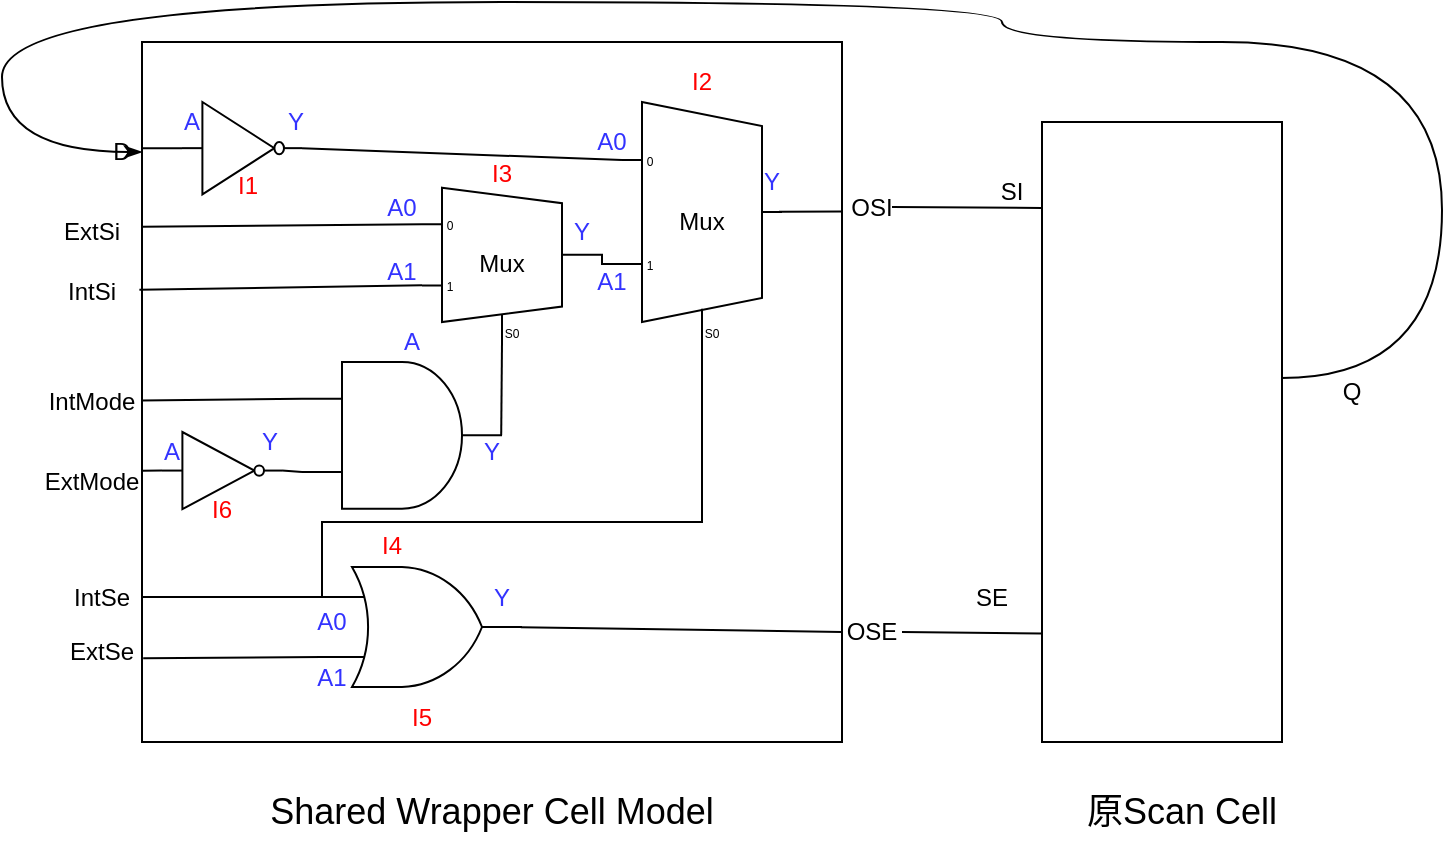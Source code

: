 <mxfile version="26.2.13">
  <diagram name="第 1 页" id="48mr7mPzPZLggGOHGlx9">
    <mxGraphModel dx="1182" dy="635" grid="1" gridSize="10" guides="1" tooltips="1" connect="1" arrows="1" fold="1" page="1" pageScale="1" pageWidth="850" pageHeight="1100" math="0" shadow="0">
      <root>
        <mxCell id="0" />
        <mxCell id="1" parent="0" />
        <mxCell id="o2twZHTqC8CcQITAQYFz-7" value="" style="rounded=0;whiteSpace=wrap;html=1;" parent="1" vertex="1">
          <mxGeometry x="190" y="310" width="350" height="350" as="geometry" />
        </mxCell>
        <mxCell id="o2twZHTqC8CcQITAQYFz-8" value="D" style="text;html=1;align=center;verticalAlign=middle;whiteSpace=wrap;rounded=0;" parent="1" vertex="1">
          <mxGeometry x="170" y="352.5" width="20" height="25" as="geometry" />
        </mxCell>
        <mxCell id="o2twZHTqC8CcQITAQYFz-9" value="IntSe" style="text;html=1;align=center;verticalAlign=middle;whiteSpace=wrap;rounded=0;" parent="1" vertex="1">
          <mxGeometry x="150" y="572.5" width="40" height="30" as="geometry" />
        </mxCell>
        <mxCell id="o2twZHTqC8CcQITAQYFz-10" value="ExtSe" style="text;html=1;align=center;verticalAlign=middle;whiteSpace=wrap;rounded=0;" parent="1" vertex="1">
          <mxGeometry x="150" y="600" width="40" height="30" as="geometry" />
        </mxCell>
        <mxCell id="o2twZHTqC8CcQITAQYFz-11" value="IntMode" style="text;html=1;align=center;verticalAlign=middle;whiteSpace=wrap;rounded=0;" parent="1" vertex="1">
          <mxGeometry x="140" y="475" width="50" height="30" as="geometry" />
        </mxCell>
        <mxCell id="o2twZHTqC8CcQITAQYFz-12" value="ExtMode" style="text;html=1;align=center;verticalAlign=middle;whiteSpace=wrap;rounded=0;" parent="1" vertex="1">
          <mxGeometry x="140" y="515" width="50" height="30" as="geometry" />
        </mxCell>
        <mxCell id="o2twZHTqC8CcQITAQYFz-13" value="IntSi" style="text;html=1;align=center;verticalAlign=middle;whiteSpace=wrap;rounded=0;" parent="1" vertex="1">
          <mxGeometry x="140" y="420" width="50" height="30" as="geometry" />
        </mxCell>
        <mxCell id="o2twZHTqC8CcQITAQYFz-14" value="ExtSi" style="text;html=1;align=center;verticalAlign=middle;whiteSpace=wrap;rounded=0;" parent="1" vertex="1">
          <mxGeometry x="140" y="390" width="50" height="30" as="geometry" />
        </mxCell>
        <mxCell id="o2twZHTqC8CcQITAQYFz-15" value="OSI" style="text;html=1;align=center;verticalAlign=middle;whiteSpace=wrap;rounded=0;" parent="1" vertex="1">
          <mxGeometry x="545" y="377.5" width="20" height="30" as="geometry" />
        </mxCell>
        <mxCell id="o2twZHTqC8CcQITAQYFz-16" value="OSE" style="text;html=1;align=center;verticalAlign=middle;whiteSpace=wrap;rounded=0;" parent="1" vertex="1">
          <mxGeometry x="540" y="590" width="30" height="30" as="geometry" />
        </mxCell>
        <mxCell id="o2twZHTqC8CcQITAQYFz-17" style="rounded=0;orthogonalLoop=1;jettySize=auto;html=1;entryX=0.005;entryY=0.143;entryDx=0;entryDy=0;entryPerimeter=0;exitX=0;exitY=0.5;exitDx=0;exitDy=0;exitPerimeter=0;strokeColor=none;" parent="1" source="o2twZHTqC8CcQITAQYFz-1" target="o2twZHTqC8CcQITAQYFz-7" edge="1">
          <mxGeometry relative="1" as="geometry" />
        </mxCell>
        <mxCell id="o2twZHTqC8CcQITAQYFz-18" value="" style="endArrow=none;html=1;rounded=0;exitX=0;exitY=0.5;exitDx=0;exitDy=0;exitPerimeter=0;entryX=0.983;entryY=0.426;entryDx=0;entryDy=0;entryPerimeter=0;" parent="1" source="o2twZHTqC8CcQITAQYFz-1" target="o2twZHTqC8CcQITAQYFz-8" edge="1">
          <mxGeometry width="50" height="50" relative="1" as="geometry">
            <mxPoint x="260" y="320" as="sourcePoint" />
            <mxPoint x="310" y="270" as="targetPoint" />
          </mxGeometry>
        </mxCell>
        <mxCell id="o2twZHTqC8CcQITAQYFz-21" value="" style="endArrow=none;html=1;rounded=0;exitX=1;exitY=0.5;exitDx=0;exitDy=0;exitPerimeter=0;entryX=0;entryY=0.217;entryDx=0;entryDy=3;entryPerimeter=0;" parent="1" source="o2twZHTqC8CcQITAQYFz-1" target="o2twZHTqC8CcQITAQYFz-2" edge="1">
          <mxGeometry width="50" height="50" relative="1" as="geometry">
            <mxPoint x="430" y="450" as="sourcePoint" />
            <mxPoint x="480" y="400" as="targetPoint" />
          </mxGeometry>
        </mxCell>
        <mxCell id="o2twZHTqC8CcQITAQYFz-22" value="" style="endArrow=none;html=1;rounded=0;exitX=1;exitY=0.5;exitDx=0;exitDy=-5;exitPerimeter=0;entryX=0;entryY=0.65;entryDx=0;entryDy=3;entryPerimeter=0;edgeStyle=orthogonalEdgeStyle;" parent="1" source="o2twZHTqC8CcQITAQYFz-3" target="o2twZHTqC8CcQITAQYFz-2" edge="1">
          <mxGeometry width="50" height="50" relative="1" as="geometry">
            <mxPoint x="430" y="450" as="sourcePoint" />
            <mxPoint x="480" y="400" as="targetPoint" />
          </mxGeometry>
        </mxCell>
        <mxCell id="o2twZHTqC8CcQITAQYFz-26" value="" style="endArrow=none;html=1;rounded=0;exitX=0.996;exitY=0.5;exitDx=0;exitDy=0;exitPerimeter=0;entryX=0.375;entryY=1;entryDx=10;entryDy=0;entryPerimeter=0;" parent="1" source="o2twZHTqC8CcQITAQYFz-4" target="o2twZHTqC8CcQITAQYFz-3" edge="1">
          <mxGeometry width="50" height="50" relative="1" as="geometry">
            <mxPoint x="430" y="550" as="sourcePoint" />
            <mxPoint x="480" y="500" as="targetPoint" />
          </mxGeometry>
        </mxCell>
        <mxCell id="o2twZHTqC8CcQITAQYFz-29" value="" style="group" parent="1" vertex="1" connectable="0">
          <mxGeometry x="430" y="320" width="90" height="140" as="geometry" />
        </mxCell>
        <mxCell id="o2twZHTqC8CcQITAQYFz-2" value="Mux" style="shadow=0;dashed=0;align=center;html=1;strokeWidth=1;shape=mxgraph.electrical.abstract.mux2;whiteSpace=wrap;direction=east;flipH=0;flipV=0;" parent="o2twZHTqC8CcQITAQYFz-29" vertex="1">
          <mxGeometry y="20" width="80" height="120" as="geometry" />
        </mxCell>
        <mxCell id="o2twZHTqC8CcQITAQYFz-24" value="&lt;font style=&quot;color: rgb(255, 0, 0);&quot;&gt;I2&lt;/font&gt;" style="text;html=1;align=center;verticalAlign=middle;whiteSpace=wrap;rounded=0;" parent="o2twZHTqC8CcQITAQYFz-29" vertex="1">
          <mxGeometry x="25" width="30" height="20" as="geometry" />
        </mxCell>
        <mxCell id="o2twZHTqC8CcQITAQYFz-54" value="&lt;font style=&quot;color: rgb(51, 51, 255);&quot;&gt;Y&lt;/font&gt;" style="text;html=1;align=center;verticalAlign=middle;whiteSpace=wrap;rounded=0;" parent="o2twZHTqC8CcQITAQYFz-29" vertex="1">
          <mxGeometry x="60" y="50" width="30" height="20" as="geometry" />
        </mxCell>
        <mxCell id="o2twZHTqC8CcQITAQYFz-30" value="" style="group" parent="1" vertex="1" connectable="0">
          <mxGeometry x="330" y="370" width="80" height="90" as="geometry" />
        </mxCell>
        <mxCell id="o2twZHTqC8CcQITAQYFz-3" value="Mux" style="shadow=0;dashed=0;align=center;html=1;strokeWidth=1;shape=mxgraph.electrical.abstract.mux2;whiteSpace=wrap;" parent="o2twZHTqC8CcQITAQYFz-30" vertex="1">
          <mxGeometry y="12.857" width="80" height="77.143" as="geometry" />
        </mxCell>
        <mxCell id="o2twZHTqC8CcQITAQYFz-25" value="&lt;font style=&quot;color: rgb(255, 0, 0);&quot;&gt;I3&lt;/font&gt;" style="text;html=1;align=center;verticalAlign=middle;whiteSpace=wrap;rounded=0;" parent="o2twZHTqC8CcQITAQYFz-30" vertex="1">
          <mxGeometry x="25" width="30" height="12.857" as="geometry" />
        </mxCell>
        <mxCell id="o2twZHTqC8CcQITAQYFz-31" value="" style="group" parent="1" vertex="1" connectable="0">
          <mxGeometry x="270" y="470" width="100" height="110" as="geometry" />
        </mxCell>
        <mxCell id="o2twZHTqC8CcQITAQYFz-4" value="" style="verticalLabelPosition=bottom;shadow=0;dashed=0;align=center;html=1;verticalAlign=top;shape=mxgraph.electrical.logic_gates.logic_gate;operation=and;" parent="o2twZHTqC8CcQITAQYFz-31" vertex="1">
          <mxGeometry width="100" height="73.333" as="geometry" />
        </mxCell>
        <mxCell id="o2twZHTqC8CcQITAQYFz-27" value="&lt;font style=&quot;color: rgb(255, 0, 0);&quot;&gt;I4&lt;/font&gt;" style="text;html=1;align=center;verticalAlign=middle;whiteSpace=wrap;rounded=0;" parent="o2twZHTqC8CcQITAQYFz-31" vertex="1">
          <mxGeometry x="30" y="79.444" width="30" height="24.444" as="geometry" />
        </mxCell>
        <mxCell id="o2twZHTqC8CcQITAQYFz-33" value="" style="group" parent="1" vertex="1" connectable="0">
          <mxGeometry x="200" y="505" width="69" height="50" as="geometry" />
        </mxCell>
        <mxCell id="o2twZHTqC8CcQITAQYFz-6" value="" style="verticalLabelPosition=bottom;shadow=0;dashed=0;align=center;html=1;verticalAlign=top;shape=mxgraph.electrical.logic_gates.inverter_2" parent="o2twZHTqC8CcQITAQYFz-33" vertex="1">
          <mxGeometry width="60" height="38.571" as="geometry" />
        </mxCell>
        <mxCell id="o2twZHTqC8CcQITAQYFz-32" value="&lt;font style=&quot;color: rgb(255, 0, 0);&quot;&gt;I6&lt;/font&gt;" style="text;html=1;align=center;verticalAlign=middle;whiteSpace=wrap;rounded=0;" parent="o2twZHTqC8CcQITAQYFz-33" vertex="1">
          <mxGeometry x="21" y="32.143" width="18" height="12.857" as="geometry" />
        </mxCell>
        <mxCell id="o2twZHTqC8CcQITAQYFz-46" value="" style="endArrow=none;html=1;rounded=0;exitX=0;exitY=0.25;exitDx=0;exitDy=0;exitPerimeter=0;edgeStyle=elbowEdgeStyle;elbow=vertical;" parent="o2twZHTqC8CcQITAQYFz-33" source="o2twZHTqC8CcQITAQYFz-5" edge="1">
          <mxGeometry width="50" height="50" relative="1" as="geometry">
            <mxPoint x="70" y="85" as="sourcePoint" />
            <mxPoint x="270" y="-45" as="targetPoint" />
            <Array as="points">
              <mxPoint x="180" y="45" />
            </Array>
          </mxGeometry>
        </mxCell>
        <mxCell id="o2twZHTqC8CcQITAQYFz-60" value="&lt;font style=&quot;color: rgb(51, 51, 255);&quot;&gt;Y&lt;/font&gt;" style="text;html=1;align=center;verticalAlign=middle;whiteSpace=wrap;rounded=0;" parent="o2twZHTqC8CcQITAQYFz-33" vertex="1">
          <mxGeometry x="39" y="-5" width="30" height="20" as="geometry" />
        </mxCell>
        <mxCell id="o2twZHTqC8CcQITAQYFz-35" value="" style="endArrow=none;html=1;rounded=0;exitX=1;exitY=0.5;exitDx=0;exitDy=0;exitPerimeter=0;entryX=0;entryY=0.75;entryDx=0;entryDy=0;entryPerimeter=0;" parent="1" source="o2twZHTqC8CcQITAQYFz-6" target="o2twZHTqC8CcQITAQYFz-4" edge="1">
          <mxGeometry width="50" height="50" relative="1" as="geometry">
            <mxPoint x="480" y="580" as="sourcePoint" />
            <mxPoint x="530" y="530" as="targetPoint" />
          </mxGeometry>
        </mxCell>
        <mxCell id="o2twZHTqC8CcQITAQYFz-37" value="" style="group" parent="1" vertex="1" connectable="0">
          <mxGeometry x="280" y="572.5" width="100" height="85" as="geometry" />
        </mxCell>
        <mxCell id="o2twZHTqC8CcQITAQYFz-5" value="" style="verticalLabelPosition=bottom;shadow=0;dashed=0;align=center;html=1;verticalAlign=top;shape=mxgraph.electrical.logic_gates.logic_gate;operation=or;" parent="o2twZHTqC8CcQITAQYFz-37" vertex="1">
          <mxGeometry width="100" height="60" as="geometry" />
        </mxCell>
        <mxCell id="o2twZHTqC8CcQITAQYFz-36" value="&lt;font style=&quot;color: rgb(255, 0, 0);&quot;&gt;I5&lt;/font&gt;" style="text;html=1;align=center;verticalAlign=middle;whiteSpace=wrap;rounded=0;" parent="o2twZHTqC8CcQITAQYFz-37" vertex="1">
          <mxGeometry x="35" y="65" width="30" height="20" as="geometry" />
        </mxCell>
        <mxCell id="o2twZHTqC8CcQITAQYFz-65" value="&lt;font style=&quot;color: rgb(51, 51, 255);&quot;&gt;A1&lt;/font&gt;" style="text;html=1;align=center;verticalAlign=middle;whiteSpace=wrap;rounded=0;" parent="o2twZHTqC8CcQITAQYFz-37" vertex="1">
          <mxGeometry x="-10" y="45" width="30" height="20" as="geometry" />
        </mxCell>
        <mxCell id="o2twZHTqC8CcQITAQYFz-38" value="" style="endArrow=none;html=1;rounded=0;exitX=1.001;exitY=0.311;exitDx=0;exitDy=0;exitPerimeter=0;entryX=0;entryY=0.5;entryDx=0;entryDy=0;entryPerimeter=0;" parent="1" source="o2twZHTqC8CcQITAQYFz-12" target="o2twZHTqC8CcQITAQYFz-6" edge="1">
          <mxGeometry width="50" height="50" relative="1" as="geometry">
            <mxPoint x="200" y="560" as="sourcePoint" />
            <mxPoint x="250" y="510" as="targetPoint" />
          </mxGeometry>
        </mxCell>
        <mxCell id="o2twZHTqC8CcQITAQYFz-39" value="" style="endArrow=none;html=1;rounded=0;entryX=0;entryY=0.25;entryDx=0;entryDy=0;entryPerimeter=0;exitX=0.991;exitY=0.475;exitDx=0;exitDy=0;exitPerimeter=0;" parent="1" source="o2twZHTqC8CcQITAQYFz-11" target="o2twZHTqC8CcQITAQYFz-4" edge="1">
          <mxGeometry width="50" height="50" relative="1" as="geometry">
            <mxPoint x="190" y="560" as="sourcePoint" />
            <mxPoint x="240" y="510" as="targetPoint" />
          </mxGeometry>
        </mxCell>
        <mxCell id="o2twZHTqC8CcQITAQYFz-40" value="" style="endArrow=none;html=1;rounded=0;entryX=0;entryY=0.198;entryDx=0;entryDy=3;entryPerimeter=0;exitX=0;exitY=0.264;exitDx=0;exitDy=0;exitPerimeter=0;" parent="1" source="o2twZHTqC8CcQITAQYFz-7" target="o2twZHTqC8CcQITAQYFz-3" edge="1">
          <mxGeometry width="50" height="50" relative="1" as="geometry">
            <mxPoint x="280" y="430" as="sourcePoint" />
            <mxPoint x="330" y="380" as="targetPoint" />
          </mxGeometry>
        </mxCell>
        <mxCell id="o2twZHTqC8CcQITAQYFz-41" value="" style="endArrow=none;html=1;rounded=0;entryX=0;entryY=0.594;entryDx=0;entryDy=3;entryPerimeter=0;exitX=0.974;exitY=0.464;exitDx=0;exitDy=0;exitPerimeter=0;" parent="1" source="o2twZHTqC8CcQITAQYFz-13" target="o2twZHTqC8CcQITAQYFz-3" edge="1">
          <mxGeometry width="50" height="50" relative="1" as="geometry">
            <mxPoint x="280" y="430" as="sourcePoint" />
            <mxPoint x="330" y="380" as="targetPoint" />
          </mxGeometry>
        </mxCell>
        <mxCell id="o2twZHTqC8CcQITAQYFz-42" value="" style="group" parent="1" vertex="1" connectable="0">
          <mxGeometry x="210" y="340" width="72" height="50" as="geometry" />
        </mxCell>
        <mxCell id="o2twZHTqC8CcQITAQYFz-1" value="" style="verticalLabelPosition=bottom;shadow=0;dashed=0;align=center;html=1;verticalAlign=top;shape=mxgraph.electrical.logic_gates.inverter_2" parent="o2twZHTqC8CcQITAQYFz-42" vertex="1">
          <mxGeometry width="60" height="46.154" as="geometry" />
        </mxCell>
        <mxCell id="o2twZHTqC8CcQITAQYFz-23" value="&lt;font style=&quot;color: rgb(255, 0, 0);&quot;&gt;I1&lt;/font&gt;" style="text;html=1;align=center;verticalAlign=middle;whiteSpace=wrap;rounded=0;" parent="o2twZHTqC8CcQITAQYFz-42" vertex="1">
          <mxGeometry x="24" y="34.615" width="18" height="15.385" as="geometry" />
        </mxCell>
        <mxCell id="o2twZHTqC8CcQITAQYFz-49" value="&lt;font style=&quot;color: rgb(51, 51, 255);&quot;&gt;A&lt;/font&gt;" style="text;html=1;align=center;verticalAlign=middle;whiteSpace=wrap;rounded=0;" parent="o2twZHTqC8CcQITAQYFz-42" vertex="1">
          <mxGeometry x="-10" width="30" height="20" as="geometry" />
        </mxCell>
        <mxCell id="o2twZHTqC8CcQITAQYFz-51" value="&lt;font style=&quot;color: rgb(51, 51, 255);&quot;&gt;Y&lt;/font&gt;" style="text;html=1;align=center;verticalAlign=middle;whiteSpace=wrap;rounded=0;" parent="o2twZHTqC8CcQITAQYFz-42" vertex="1">
          <mxGeometry x="42" width="30" height="20" as="geometry" />
        </mxCell>
        <mxCell id="o2twZHTqC8CcQITAQYFz-43" value="" style="endArrow=none;html=1;rounded=0;entryX=0;entryY=0.25;entryDx=0;entryDy=0;entryPerimeter=0;exitX=1;exitY=0.5;exitDx=0;exitDy=0;" parent="1" source="o2twZHTqC8CcQITAQYFz-9" target="o2twZHTqC8CcQITAQYFz-5" edge="1">
          <mxGeometry width="50" height="50" relative="1" as="geometry">
            <mxPoint x="240" y="610" as="sourcePoint" />
            <mxPoint x="290" y="560" as="targetPoint" />
          </mxGeometry>
        </mxCell>
        <mxCell id="o2twZHTqC8CcQITAQYFz-44" value="" style="endArrow=none;html=1;rounded=0;entryX=0;entryY=0.75;entryDx=0;entryDy=0;entryPerimeter=0;exitX=1.015;exitY=0.605;exitDx=0;exitDy=0;exitPerimeter=0;" parent="1" source="o2twZHTqC8CcQITAQYFz-10" target="o2twZHTqC8CcQITAQYFz-5" edge="1">
          <mxGeometry width="50" height="50" relative="1" as="geometry">
            <mxPoint x="240" y="630" as="sourcePoint" />
            <mxPoint x="290" y="580" as="targetPoint" />
          </mxGeometry>
        </mxCell>
        <mxCell id="o2twZHTqC8CcQITAQYFz-45" value="" style="endArrow=none;html=1;rounded=0;entryX=0.375;entryY=1;entryDx=10;entryDy=0;entryPerimeter=0;edgeStyle=elbowEdgeStyle;elbow=vertical;" parent="1" source="o2twZHTqC8CcQITAQYFz-7" target="o2twZHTqC8CcQITAQYFz-2" edge="1">
          <mxGeometry width="50" height="50" relative="1" as="geometry">
            <mxPoint x="390" y="560" as="sourcePoint" />
            <mxPoint x="440" y="510" as="targetPoint" />
            <Array as="points">
              <mxPoint x="330" y="550" />
            </Array>
          </mxGeometry>
        </mxCell>
        <mxCell id="o2twZHTqC8CcQITAQYFz-47" value="" style="endArrow=none;html=1;rounded=0;entryX=0.981;entryY=0.457;entryDx=0;entryDy=0;entryPerimeter=0;exitX=1;exitY=0.242;exitDx=0;exitDy=0;exitPerimeter=0;" parent="1" source="o2twZHTqC8CcQITAQYFz-7" target="o2twZHTqC8CcQITAQYFz-2" edge="1">
          <mxGeometry width="50" height="50" relative="1" as="geometry">
            <mxPoint x="410" y="550" as="sourcePoint" />
            <mxPoint x="460" y="500" as="targetPoint" />
          </mxGeometry>
        </mxCell>
        <mxCell id="o2twZHTqC8CcQITAQYFz-48" value="" style="endArrow=none;html=1;rounded=0;exitX=0.994;exitY=0.502;exitDx=0;exitDy=0;exitPerimeter=0;entryX=0;entryY=0.5;entryDx=0;entryDy=0;" parent="1" source="o2twZHTqC8CcQITAQYFz-5" target="o2twZHTqC8CcQITAQYFz-16" edge="1">
          <mxGeometry width="50" height="50" relative="1" as="geometry">
            <mxPoint x="440" y="610" as="sourcePoint" />
            <mxPoint x="490" y="560" as="targetPoint" />
          </mxGeometry>
        </mxCell>
        <mxCell id="o2twZHTqC8CcQITAQYFz-52" value="&lt;font style=&quot;color: rgb(51, 51, 255);&quot;&gt;A0&lt;/font&gt;" style="text;html=1;align=center;verticalAlign=middle;whiteSpace=wrap;rounded=0;" parent="1" vertex="1">
          <mxGeometry x="410" y="350" width="30" height="20" as="geometry" />
        </mxCell>
        <mxCell id="o2twZHTqC8CcQITAQYFz-53" value="&lt;font style=&quot;color: rgb(51, 51, 255);&quot;&gt;A1&lt;/font&gt;" style="text;html=1;align=center;verticalAlign=middle;whiteSpace=wrap;rounded=0;" parent="1" vertex="1">
          <mxGeometry x="410" y="420" width="30" height="20" as="geometry" />
        </mxCell>
        <mxCell id="o2twZHTqC8CcQITAQYFz-55" value="&lt;font style=&quot;color: rgb(51, 51, 255);&quot;&gt;Y&lt;/font&gt;" style="text;html=1;align=center;verticalAlign=middle;whiteSpace=wrap;rounded=0;" parent="1" vertex="1">
          <mxGeometry x="395" y="395" width="30" height="20" as="geometry" />
        </mxCell>
        <mxCell id="o2twZHTqC8CcQITAQYFz-56" value="&lt;font style=&quot;color: rgb(51, 51, 255);&quot;&gt;A0&lt;/font&gt;" style="text;html=1;align=center;verticalAlign=middle;whiteSpace=wrap;rounded=0;" parent="1" vertex="1">
          <mxGeometry x="305" y="382.5" width="30" height="20" as="geometry" />
        </mxCell>
        <mxCell id="o2twZHTqC8CcQITAQYFz-57" value="&lt;font style=&quot;color: rgb(51, 51, 255);&quot;&gt;A1&lt;/font&gt;" style="text;html=1;align=center;verticalAlign=middle;whiteSpace=wrap;rounded=0;" parent="1" vertex="1">
          <mxGeometry x="305" y="415" width="30" height="20" as="geometry" />
        </mxCell>
        <mxCell id="o2twZHTqC8CcQITAQYFz-58" value="&lt;font style=&quot;color: rgb(51, 51, 255);&quot;&gt;Y&lt;/font&gt;" style="text;html=1;align=center;verticalAlign=middle;whiteSpace=wrap;rounded=0;" parent="1" vertex="1">
          <mxGeometry x="350" y="505" width="30" height="20" as="geometry" />
        </mxCell>
        <mxCell id="o2twZHTqC8CcQITAQYFz-59" value="&lt;font style=&quot;color: rgb(51, 51, 255);&quot;&gt;Y&lt;/font&gt;" style="text;html=1;align=center;verticalAlign=middle;whiteSpace=wrap;rounded=0;" parent="1" vertex="1">
          <mxGeometry x="355" y="577.5" width="30" height="20" as="geometry" />
        </mxCell>
        <mxCell id="o2twZHTqC8CcQITAQYFz-61" value="&lt;font style=&quot;color: rgb(51, 51, 255);&quot;&gt;A&lt;/font&gt;" style="text;html=1;align=center;verticalAlign=middle;whiteSpace=wrap;rounded=0;" parent="1" vertex="1">
          <mxGeometry x="310" y="450" width="30" height="20" as="geometry" />
        </mxCell>
        <mxCell id="o2twZHTqC8CcQITAQYFz-63" value="&lt;font style=&quot;color: rgb(51, 51, 255);&quot;&gt;A&lt;/font&gt;" style="text;html=1;align=center;verticalAlign=middle;whiteSpace=wrap;rounded=0;" parent="1" vertex="1">
          <mxGeometry x="190" y="505" width="30" height="20" as="geometry" />
        </mxCell>
        <mxCell id="o2twZHTqC8CcQITAQYFz-64" value="&lt;font style=&quot;color: rgb(51, 51, 255);&quot;&gt;A0&lt;/font&gt;" style="text;html=1;align=center;verticalAlign=middle;whiteSpace=wrap;rounded=0;" parent="1" vertex="1">
          <mxGeometry x="270" y="590" width="30" height="20" as="geometry" />
        </mxCell>
        <mxCell id="o2twZHTqC8CcQITAQYFz-66" value="&lt;font style=&quot;font-size: 18px;&quot;&gt;Shared Wrapper Cell Model&lt;/font&gt;" style="text;html=1;align=center;verticalAlign=middle;whiteSpace=wrap;rounded=0;" parent="1" vertex="1">
          <mxGeometry x="245" y="680" width="240" height="30" as="geometry" />
        </mxCell>
        <mxCell id="fo7TRg81huF7PVFmFtFo-1" value="" style="rounded=0;whiteSpace=wrap;html=1;" vertex="1" parent="1">
          <mxGeometry x="640" y="350" width="120" height="310" as="geometry" />
        </mxCell>
        <mxCell id="fo7TRg81huF7PVFmFtFo-2" value="&lt;font style=&quot;font-size: 18px;&quot;&gt;原Scan Cell&lt;/font&gt;" style="text;html=1;align=center;verticalAlign=middle;whiteSpace=wrap;rounded=0;" vertex="1" parent="1">
          <mxGeometry x="660" y="680" width="100" height="30" as="geometry" />
        </mxCell>
        <mxCell id="fo7TRg81huF7PVFmFtFo-3" value="" style="endArrow=none;html=1;rounded=0;exitX=1;exitY=0.5;exitDx=0;exitDy=0;" edge="1" parent="1" source="o2twZHTqC8CcQITAQYFz-15">
          <mxGeometry width="50" height="50" relative="1" as="geometry">
            <mxPoint x="450" y="570" as="sourcePoint" />
            <mxPoint x="640" y="393" as="targetPoint" />
          </mxGeometry>
        </mxCell>
        <mxCell id="fo7TRg81huF7PVFmFtFo-4" value="" style="endArrow=none;html=1;rounded=0;exitX=1;exitY=0.5;exitDx=0;exitDy=0;entryX=-0.002;entryY=0.825;entryDx=0;entryDy=0;entryPerimeter=0;" edge="1" parent="1" source="o2twZHTqC8CcQITAQYFz-16" target="fo7TRg81huF7PVFmFtFo-1">
          <mxGeometry width="50" height="50" relative="1" as="geometry">
            <mxPoint x="480" y="570" as="sourcePoint" />
            <mxPoint x="530" y="520" as="targetPoint" />
          </mxGeometry>
        </mxCell>
        <mxCell id="fo7TRg81huF7PVFmFtFo-6" value="SI" style="text;html=1;align=center;verticalAlign=middle;whiteSpace=wrap;rounded=0;" vertex="1" parent="1">
          <mxGeometry x="600" y="370" width="50" height="30" as="geometry" />
        </mxCell>
        <mxCell id="fo7TRg81huF7PVFmFtFo-7" value="SE" style="text;html=1;align=center;verticalAlign=middle;whiteSpace=wrap;rounded=0;" vertex="1" parent="1">
          <mxGeometry x="590" y="572.5" width="50" height="30" as="geometry" />
        </mxCell>
        <mxCell id="fo7TRg81huF7PVFmFtFo-8" value="Q" style="text;html=1;align=center;verticalAlign=middle;whiteSpace=wrap;rounded=0;" vertex="1" parent="1">
          <mxGeometry x="780" y="470" width="30" height="30" as="geometry" />
        </mxCell>
        <mxCell id="fo7TRg81huF7PVFmFtFo-9" value="" style="endArrow=classicThin;html=1;rounded=0;entryX=1;entryY=0.5;entryDx=0;entryDy=0;exitX=0.998;exitY=0.413;exitDx=0;exitDy=0;exitPerimeter=0;edgeStyle=orthogonalEdgeStyle;elbow=vertical;curved=1;endFill=1;" edge="1" parent="1" source="fo7TRg81huF7PVFmFtFo-1" target="o2twZHTqC8CcQITAQYFz-8">
          <mxGeometry width="50" height="50" relative="1" as="geometry">
            <mxPoint x="600" y="600" as="sourcePoint" />
            <mxPoint x="650" y="550" as="targetPoint" />
            <Array as="points">
              <mxPoint x="840" y="478" />
              <mxPoint x="840" y="310" />
              <mxPoint x="620" y="310" />
              <mxPoint x="620" y="290" />
              <mxPoint x="120" y="290" />
              <mxPoint x="120" y="365" />
            </Array>
          </mxGeometry>
        </mxCell>
      </root>
    </mxGraphModel>
  </diagram>
</mxfile>
